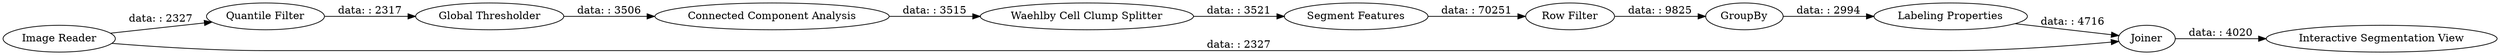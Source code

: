 digraph {
	"2066352997988918675_8" [label="Segment Features"]
	"2066352997988918675_5" [label="Connected Component Analysis"]
	"2066352997988918675_12" [label="Interactive Segmentation View"]
	"2066352997988918675_6" [label="Waehlby Cell Clump Splitter"]
	"2066352997988918675_9" [label="Row Filter"]
	"2066352997988918675_3" [label="Global Thresholder"]
	"2066352997988918675_10" [label=GroupBy]
	"2066352997988918675_7" [label="Quantile Filter"]
	"2066352997988918675_1" [label="Image Reader"]
	"2066352997988918675_13" [label="Labeling Properties"]
	"2066352997988918675_11" [label=Joiner]
	"2066352997988918675_5" -> "2066352997988918675_6" [label="data: : 3515"]
	"2066352997988918675_10" -> "2066352997988918675_13" [label="data: : 2994"]
	"2066352997988918675_11" -> "2066352997988918675_12" [label="data: : 4020"]
	"2066352997988918675_8" -> "2066352997988918675_9" [label="data: : 70251"]
	"2066352997988918675_7" -> "2066352997988918675_3" [label="data: : 2317"]
	"2066352997988918675_6" -> "2066352997988918675_8" [label="data: : 3521"]
	"2066352997988918675_9" -> "2066352997988918675_10" [label="data: : 9825"]
	"2066352997988918675_1" -> "2066352997988918675_11" [label="data: : 2327"]
	"2066352997988918675_3" -> "2066352997988918675_5" [label="data: : 3506"]
	"2066352997988918675_13" -> "2066352997988918675_11" [label="data: : 4716"]
	"2066352997988918675_1" -> "2066352997988918675_7" [label="data: : 2327"]
	rankdir=LR
}
